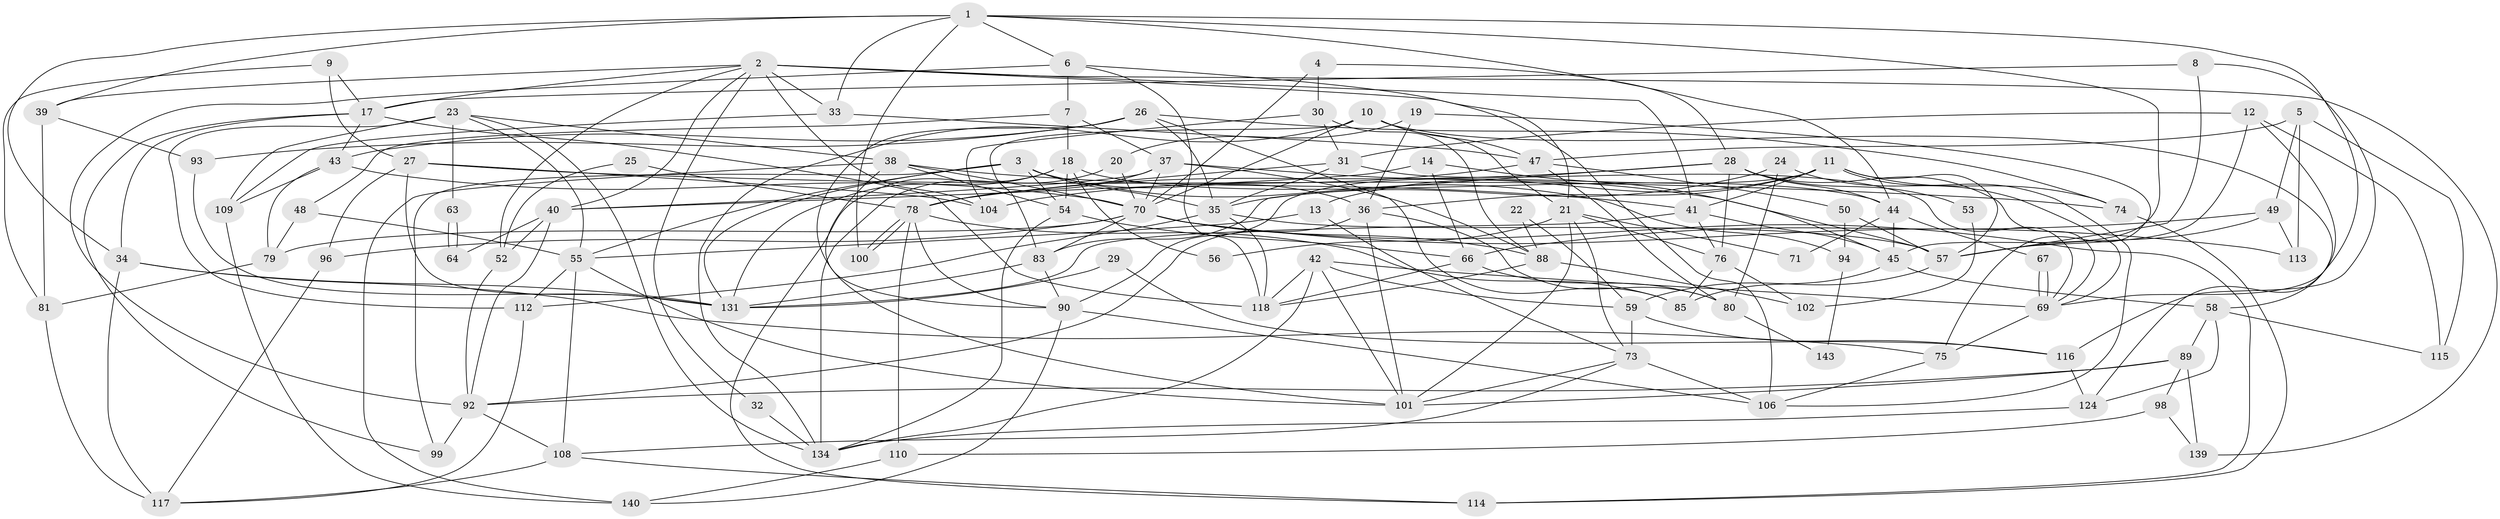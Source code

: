 // original degree distribution, {5: 0.2108843537414966, 7: 0.013605442176870748, 4: 0.2925170068027211, 3: 0.29931972789115646, 6: 0.08163265306122448, 2: 0.08843537414965986, 8: 0.006802721088435374, 9: 0.006802721088435374}
// Generated by graph-tools (version 1.1) at 2025/11/02/27/25 16:11:23]
// undirected, 102 vertices, 241 edges
graph export_dot {
graph [start="1"]
  node [color=gray90,style=filled];
  1 [super="+60"];
  2 [super="+84"];
  3 [super="+16"];
  4;
  5;
  6;
  7 [super="+122"];
  8;
  9;
  10 [super="+61"];
  11 [super="+86"];
  12 [super="+15"];
  13;
  14;
  17 [super="+107"];
  18 [super="+147"];
  19 [super="+91"];
  20;
  21 [super="+119"];
  22;
  23 [super="+87"];
  24;
  25;
  26 [super="+146"];
  27 [super="+121"];
  28 [super="+111"];
  29;
  30;
  31 [super="+65"];
  32;
  33 [super="+126"];
  34;
  35 [super="+68"];
  36 [super="+95"];
  37;
  38 [super="+137"];
  39 [super="+46"];
  40 [super="+120"];
  41 [super="+82"];
  42 [super="+142"];
  43;
  44 [super="+138"];
  45;
  47 [super="+51"];
  48;
  49;
  50;
  52;
  53;
  54;
  55 [super="+97"];
  56;
  57 [super="+62"];
  58 [super="+77"];
  59;
  63;
  64;
  66 [super="+103"];
  67;
  69 [super="+123"];
  70 [super="+72"];
  71;
  73 [super="+135"];
  74 [super="+141"];
  75;
  76;
  78;
  79;
  80;
  81;
  83 [super="+129"];
  85;
  88 [super="+130"];
  89;
  90 [super="+136"];
  92 [super="+105"];
  93;
  94;
  96;
  98;
  99;
  100;
  101 [super="+132"];
  102;
  104;
  106 [super="+125"];
  108;
  109;
  110;
  112;
  113;
  114;
  115;
  116 [super="+128"];
  117 [super="+133"];
  118 [super="+127"];
  124;
  131 [super="+145"];
  134 [super="+144"];
  139;
  140;
  143;
  1 -- 44;
  1 -- 34;
  1 -- 69;
  1 -- 100;
  1 -- 33;
  1 -- 6;
  1 -- 39;
  1 -- 45;
  2 -- 104;
  2 -- 32;
  2 -- 33;
  2 -- 52;
  2 -- 39;
  2 -- 106;
  2 -- 139;
  2 -- 17;
  2 -- 40;
  2 -- 41;
  3 -- 54;
  3 -- 99;
  3 -- 36;
  3 -- 94;
  3 -- 55;
  3 -- 131;
  3 -- 35;
  4 -- 30;
  4 -- 28;
  4 -- 70;
  5 -- 47;
  5 -- 113;
  5 -- 49;
  5 -- 115;
  6 -- 21;
  6 -- 7;
  6 -- 92;
  6 -- 118;
  7 -- 48;
  7 -- 37;
  7 -- 18;
  8 -- 17;
  8 -- 116;
  8 -- 57;
  9 -- 17;
  9 -- 81;
  9 -- 27;
  10 -- 21;
  10 -- 70;
  10 -- 134;
  10 -- 58;
  10 -- 83;
  10 -- 47;
  11 -- 13;
  11 -- 36;
  11 -- 90;
  11 -- 57;
  11 -- 74;
  11 -- 106;
  11 -- 41;
  12 -- 115;
  12 -- 124;
  12 -- 57;
  12 -- 31;
  13 -- 55;
  13 -- 73;
  14 -- 45;
  14 -- 66;
  14 -- 40;
  17 -- 43;
  17 -- 99;
  17 -- 34;
  17 -- 118;
  18 -- 54;
  18 -- 56;
  18 -- 114;
  18 -- 131;
  18 -- 44;
  19 -- 75;
  19 -- 20;
  19 -- 36 [weight=2];
  20 -- 134;
  20 -- 70;
  21 -- 71;
  21 -- 56;
  21 -- 73;
  21 -- 76;
  21 -- 101;
  22 -- 88;
  22 -- 59;
  23 -- 38;
  23 -- 55;
  23 -- 112;
  23 -- 134;
  23 -- 109;
  23 -- 63;
  24 -- 80;
  24 -- 35;
  24 -- 69;
  25 -- 52;
  25 -- 78;
  26 -- 85;
  26 -- 35;
  26 -- 101;
  26 -- 43;
  26 -- 93;
  26 -- 74;
  27 -- 74;
  27 -- 96;
  27 -- 104;
  27 -- 131;
  28 -- 78;
  28 -- 53;
  28 -- 69;
  28 -- 83;
  28 -- 76;
  28 -- 44 [weight=2];
  29 -- 131;
  29 -- 116;
  30 -- 104;
  30 -- 88;
  30 -- 31;
  31 -- 78;
  31 -- 35;
  31 -- 69;
  32 -- 134;
  33 -- 47 [weight=2];
  33 -- 109;
  34 -- 117;
  34 -- 75;
  34 -- 131;
  35 -- 112;
  35 -- 118;
  35 -- 57;
  36 -- 80;
  36 -- 101;
  36 -- 92;
  37 -- 40;
  37 -- 78;
  37 -- 70;
  37 -- 57;
  37 -- 88;
  38 -- 70;
  38 -- 54;
  38 -- 140;
  38 -- 90;
  38 -- 41;
  39 -- 81;
  39 -- 93;
  40 -- 64;
  40 -- 52;
  40 -- 92;
  41 -- 45;
  41 -- 131;
  41 -- 76;
  42 -- 59;
  42 -- 134;
  42 -- 101;
  42 -- 69;
  42 -- 118;
  43 -- 70;
  43 -- 79;
  43 -- 109;
  44 -- 67;
  44 -- 71;
  44 -- 45;
  45 -- 85;
  45 -- 58;
  47 -- 80;
  47 -- 50;
  47 -- 104;
  48 -- 55;
  48 -- 79;
  49 -- 57;
  49 -- 113;
  49 -- 66;
  50 -- 94;
  50 -- 57;
  52 -- 92;
  53 -- 102;
  54 -- 66;
  54 -- 134;
  55 -- 108;
  55 -- 112;
  55 -- 101;
  57 -- 59;
  58 -- 89;
  58 -- 124;
  58 -- 115;
  59 -- 116;
  59 -- 73;
  63 -- 64;
  63 -- 64;
  66 -- 80;
  66 -- 118;
  67 -- 69 [weight=2];
  67 -- 69;
  69 -- 75;
  70 -- 96;
  70 -- 113;
  70 -- 79;
  70 -- 114;
  70 -- 83;
  70 -- 88;
  73 -- 108;
  73 -- 101;
  73 -- 106;
  74 -- 114;
  75 -- 106;
  76 -- 85;
  76 -- 102;
  78 -- 100;
  78 -- 100;
  78 -- 85;
  78 -- 90;
  78 -- 110;
  79 -- 81;
  80 -- 143;
  81 -- 117 [weight=2];
  83 -- 131;
  83 -- 90;
  88 -- 118;
  88 -- 102;
  89 -- 139;
  89 -- 92;
  89 -- 98;
  89 -- 101;
  90 -- 140;
  90 -- 106;
  92 -- 99 [weight=2];
  92 -- 108;
  93 -- 131;
  94 -- 143;
  96 -- 117;
  98 -- 110;
  98 -- 139;
  108 -- 114;
  108 -- 117;
  109 -- 140;
  110 -- 140;
  112 -- 117;
  116 -- 124;
  124 -- 134;
}
